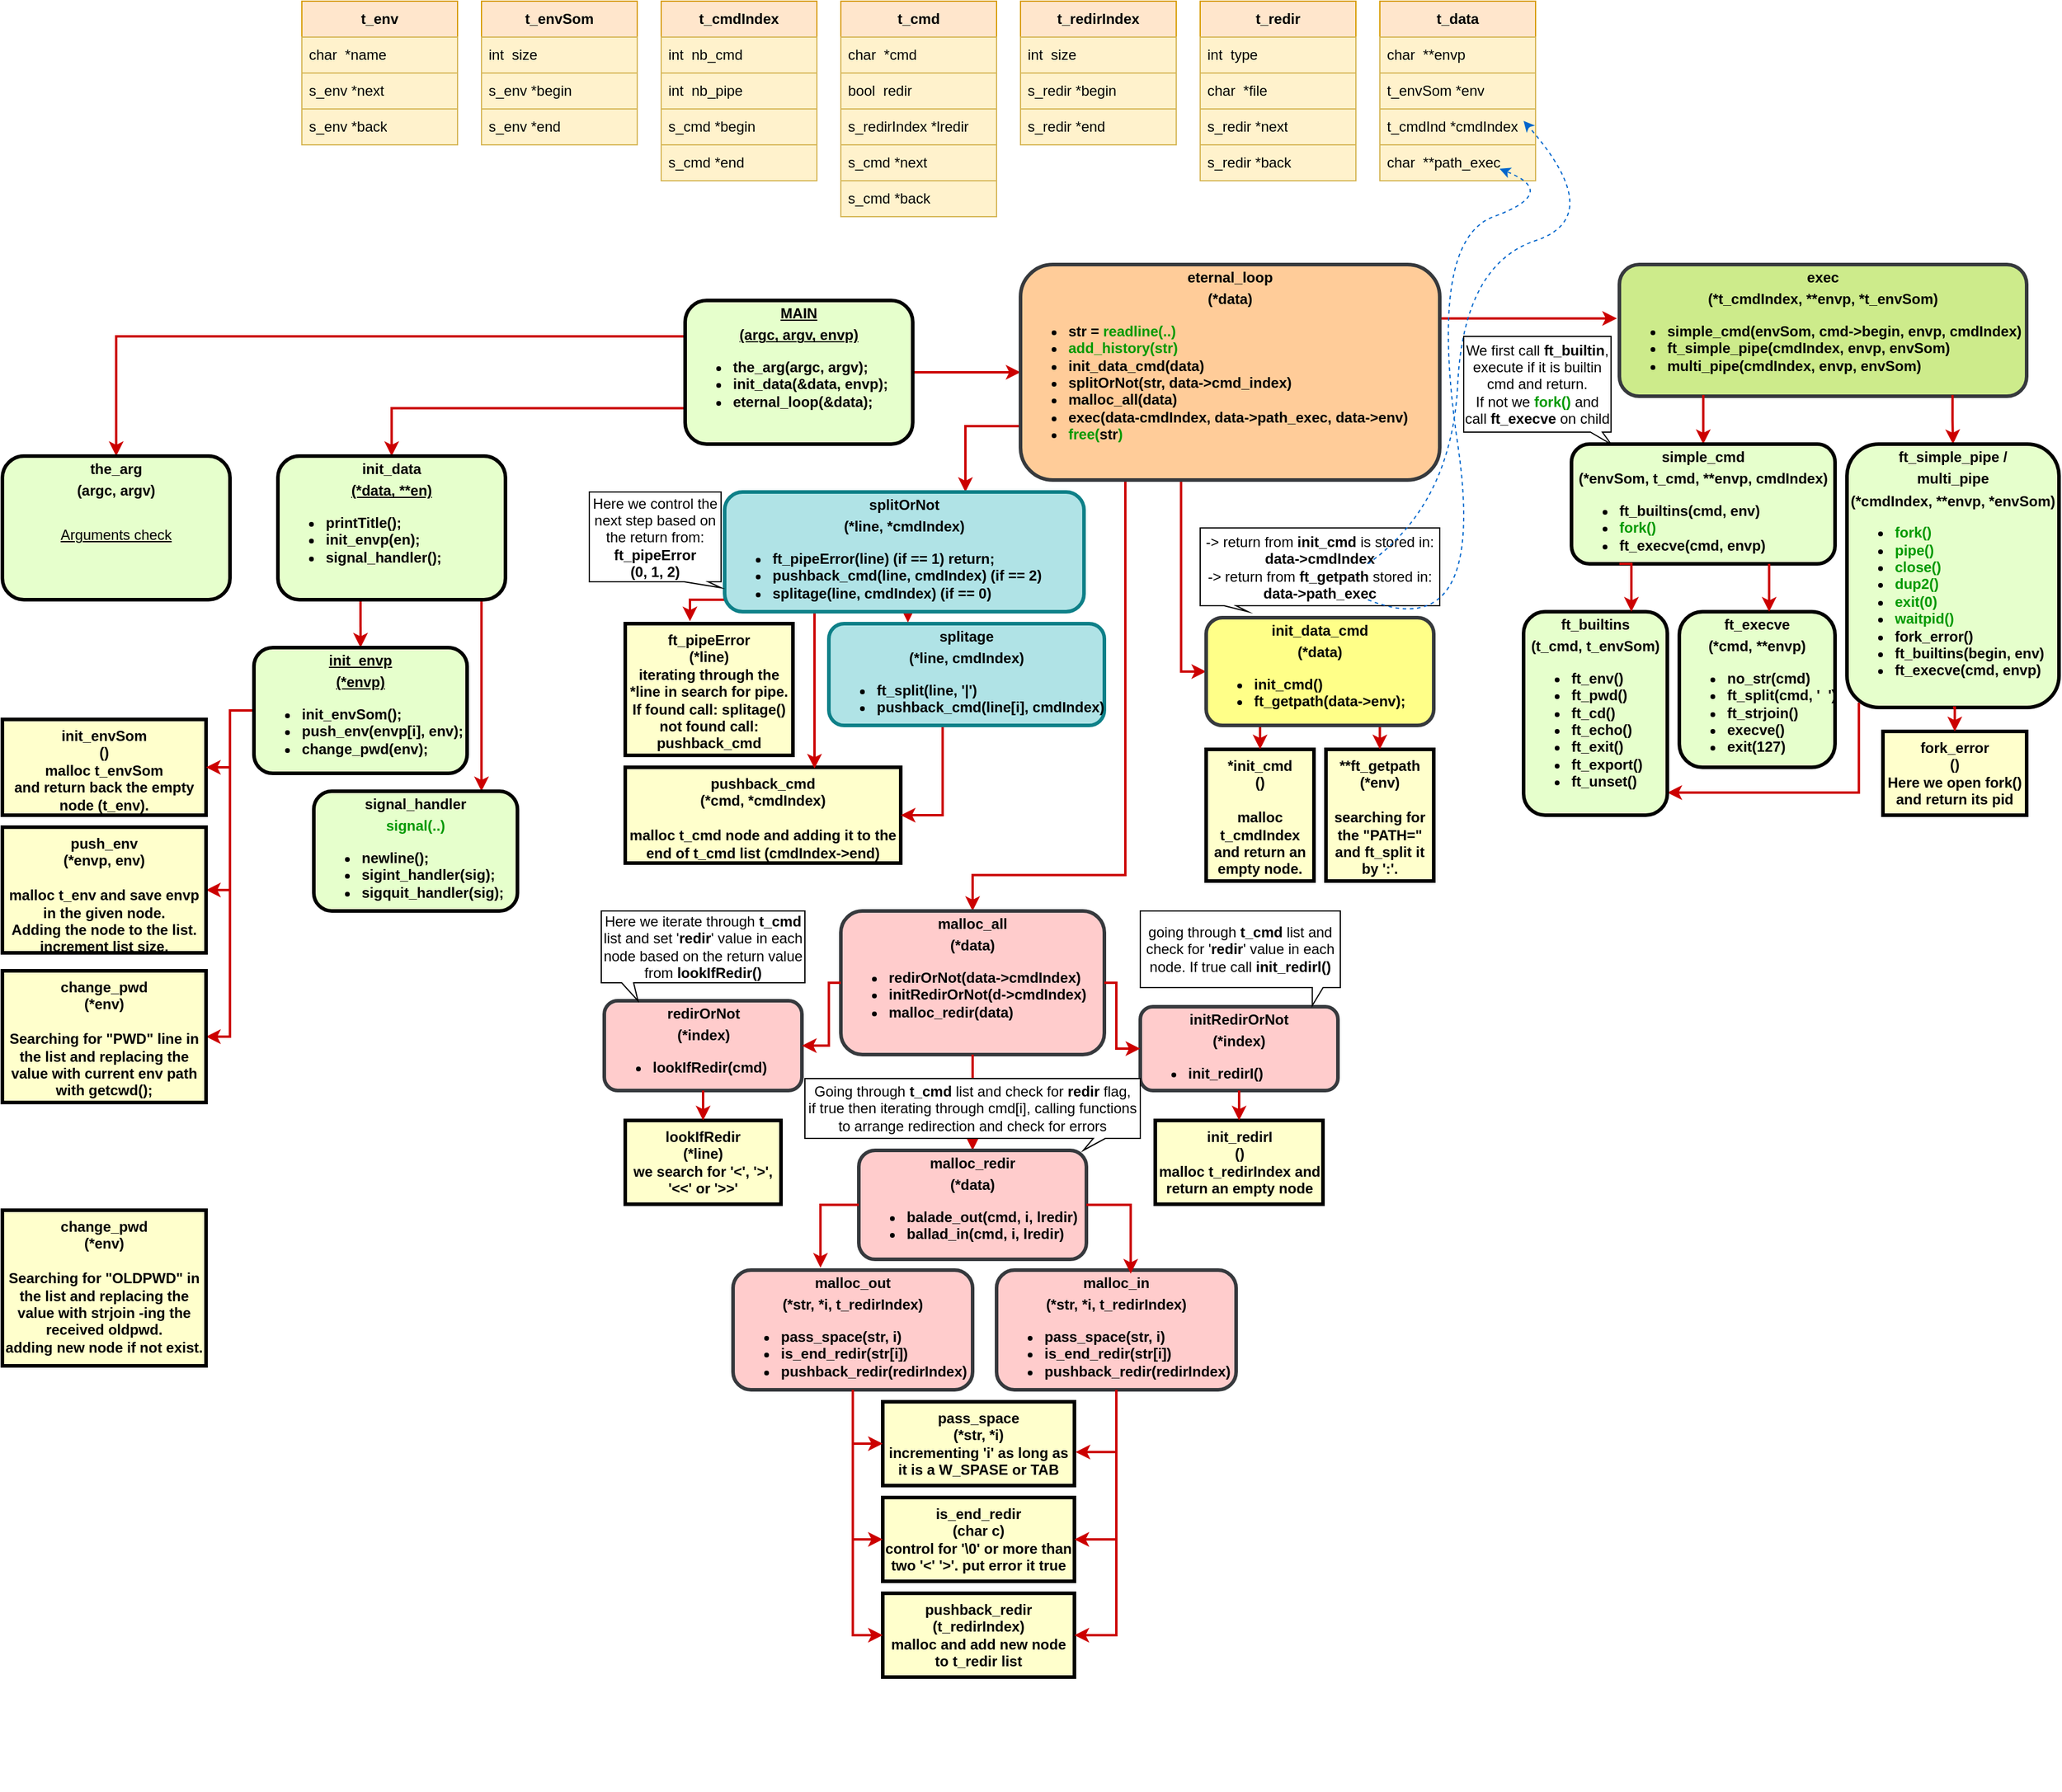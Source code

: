 <mxfile version="21.2.9" type="device">
  <diagram name="Page-1" id="c7558073-3199-34d8-9f00-42111426c3f3">
    <mxGraphModel dx="2491" dy="1636" grid="1" gridSize="10" guides="1" tooltips="1" connect="1" arrows="1" fold="1" page="1" pageScale="1" pageWidth="826" pageHeight="1169" background="none" math="0" shadow="0">
      <root>
        <mxCell id="0" />
        <mxCell id="1" parent="0" />
        <mxCell id="3kep1P1xeKZw5jxpyF7z-107" value="" style="edgeStyle=orthogonalEdgeStyle;rounded=0;orthogonalLoop=1;jettySize=auto;html=1;strokeWidth=2;strokeColor=#CC0000;" parent="1" source="2" target="3kep1P1xeKZw5jxpyF7z-106" edge="1">
          <mxGeometry relative="1" as="geometry" />
        </mxCell>
        <mxCell id="3kep1P1xeKZw5jxpyF7z-109" value="" style="edgeStyle=orthogonalEdgeStyle;rounded=0;orthogonalLoop=1;jettySize=auto;html=1;exitX=0;exitY=0.25;exitDx=0;exitDy=0;strokeColor=#CC0000;strokeWidth=2;" parent="1" source="2" target="3kep1P1xeKZw5jxpyF7z-108" edge="1">
          <mxGeometry relative="1" as="geometry" />
        </mxCell>
        <mxCell id="3kep1P1xeKZw5jxpyF7z-111" value="" style="edgeStyle=orthogonalEdgeStyle;rounded=0;orthogonalLoop=1;jettySize=auto;html=1;strokeColor=#CC0000;strokeWidth=2;entryX=0.5;entryY=0;entryDx=0;entryDy=0;exitX=0;exitY=0.75;exitDx=0;exitDy=0;" parent="1" source="2" target="3kep1P1xeKZw5jxpyF7z-110" edge="1">
          <mxGeometry relative="1" as="geometry">
            <Array as="points">
              <mxPoint x="-455" y="380" />
            </Array>
          </mxGeometry>
        </mxCell>
        <mxCell id="2" value="&lt;p style=&quot;margin: 0px; margin-top: 4px; text-align: center; text-decoration: underline;&quot;&gt;&lt;strong&gt;MAIN&lt;/strong&gt;&lt;/p&gt;&lt;p style=&quot;margin: 0px; margin-top: 4px; text-align: center; text-decoration: underline;&quot;&gt;&lt;strong&gt;(argc, argv, envp)&lt;br&gt;&lt;/strong&gt;&lt;/p&gt;&lt;div align=&quot;left&quot;&gt;&lt;ul&gt;&lt;li&gt;&lt;strong&gt;the_arg(argc, argv);&lt;/strong&gt;&lt;/li&gt;&lt;li&gt;&lt;strong&gt;init_data(&amp;amp;data, envp);&lt;/strong&gt;&lt;/li&gt;&lt;li&gt;&lt;strong&gt;eternal_loop(&amp;amp;data);&lt;/strong&gt;&lt;br&gt;&lt;/li&gt;&lt;/ul&gt;&lt;/div&gt;" style="verticalAlign=middle;align=center;overflow=fill;fontSize=12;fontFamily=Helvetica;html=1;rounded=1;fontStyle=1;strokeWidth=3;fillColor=#E6FFCC;" parent="1" vertex="1">
          <mxGeometry x="-210" y="290" width="190" height="120" as="geometry" />
        </mxCell>
        <mxCell id="3" value="init_envSom&#xa;()&#xa;malloc t_envSom &#xa;and return back the empty node (t_env)." style="align=center;verticalAlign=top;fontStyle=1;strokeWidth=3;fillColor=#FFFFCC;whiteSpace=wrap;" parent="1" vertex="1">
          <mxGeometry x="-780" y="640" width="170" height="80" as="geometry" />
        </mxCell>
        <mxCell id="sRo3fHuxY35VgkNJXCjk-50" style="edgeStyle=orthogonalEdgeStyle;rounded=0;orthogonalLoop=1;jettySize=auto;html=1;exitX=0;exitY=0.75;exitDx=0;exitDy=0;entryX=0.67;entryY=0;entryDx=0;entryDy=0;entryPerimeter=0;strokeWidth=2;strokeColor=#CC0000;" parent="1" source="3kep1P1xeKZw5jxpyF7z-106" target="w5gB6YBrFvxGbigNmxhe-155" edge="1">
          <mxGeometry relative="1" as="geometry">
            <Array as="points">
              <mxPoint x="24" y="395" />
            </Array>
          </mxGeometry>
        </mxCell>
        <mxCell id="sRo3fHuxY35VgkNJXCjk-52" style="edgeStyle=orthogonalEdgeStyle;rounded=0;orthogonalLoop=1;jettySize=auto;html=1;strokeWidth=2;strokeColor=#CC0000;exitX=0.25;exitY=1;exitDx=0;exitDy=0;" parent="1" source="3kep1P1xeKZw5jxpyF7z-106" target="w5gB6YBrFvxGbigNmxhe-144" edge="1">
          <mxGeometry relative="1" as="geometry">
            <mxPoint x="200" y="450" as="sourcePoint" />
            <Array as="points">
              <mxPoint x="158" y="770" />
              <mxPoint x="30" y="770" />
            </Array>
          </mxGeometry>
        </mxCell>
        <mxCell id="sRo3fHuxY35VgkNJXCjk-54" style="edgeStyle=orthogonalEdgeStyle;rounded=0;orthogonalLoop=1;jettySize=auto;html=1;exitX=1;exitY=0.25;exitDx=0;exitDy=0;entryX=-0.006;entryY=0.409;entryDx=0;entryDy=0;entryPerimeter=0;strokeWidth=2;strokeColor=#CC0000;" parent="1" source="3kep1P1xeKZw5jxpyF7z-106" target="tulZz2T8-PFBjVz8LQCf-19" edge="1">
          <mxGeometry relative="1" as="geometry" />
        </mxCell>
        <mxCell id="sRo3fHuxY35VgkNJXCjk-55" style="edgeStyle=orthogonalEdgeStyle;rounded=0;orthogonalLoop=1;jettySize=auto;html=1;exitX=0.383;exitY=1;exitDx=0;exitDy=0;strokeWidth=2;strokeColor=#CC0000;entryX=0;entryY=0.5;entryDx=0;entryDy=0;exitPerimeter=0;" parent="1" source="3kep1P1xeKZw5jxpyF7z-106" target="w5gB6YBrFvxGbigNmxhe-145" edge="1">
          <mxGeometry relative="1" as="geometry" />
        </mxCell>
        <mxCell id="3kep1P1xeKZw5jxpyF7z-106" value="&lt;p style=&quot;margin: 4px 0px 0px; text-align: center;&quot;&gt;&lt;strong&gt;eternal_loop&lt;/strong&gt;&lt;/p&gt;&lt;p style=&quot;margin: 4px 0px 0px; text-align: center;&quot;&gt;&lt;strong&gt;(*data)&lt;br&gt;&lt;/strong&gt;&lt;/p&gt;&lt;div align=&quot;left&quot;&gt;&lt;ul&gt;&lt;li&gt;&lt;strong&gt;str = &lt;font color=&quot;#009900&quot;&gt;readline(..)&lt;/font&gt;&lt;/strong&gt;&lt;/li&gt;&lt;li&gt;&lt;font color=&quot;#009900&quot;&gt;&lt;strong&gt;add_history(str)&lt;/strong&gt;&lt;/font&gt;&lt;/li&gt;&lt;li&gt;&lt;strong&gt;init_data_cmd(data)&lt;/strong&gt;&lt;/li&gt;&lt;li&gt;&lt;strong&gt;splitOrNot(str, data-&amp;gt;cmd_index)&lt;/strong&gt;&lt;/li&gt;&lt;li&gt;&lt;strong&gt;malloc_all(data)&lt;/strong&gt;&lt;/li&gt;&lt;li&gt;&lt;strong&gt;exec(data-cmdIndex, data-&amp;gt;path_exec, data-&amp;gt;env)&lt;/strong&gt;&lt;/li&gt;&lt;li&gt;&lt;font color=&quot;#009900&quot;&gt;&lt;strong&gt;free(&lt;font color=&quot;#000000&quot;&gt;str&lt;/font&gt;)&lt;/strong&gt;&lt;/font&gt;&lt;br&gt;&lt;/li&gt;&lt;/ul&gt;&lt;/div&gt;" style="verticalAlign=middle;align=center;overflow=fill;fontSize=12;fontFamily=Helvetica;html=1;rounded=1;fontStyle=1;strokeWidth=3;fillColor=#ffcc99;strokeColor=#36393d;" parent="1" vertex="1">
          <mxGeometry x="70" y="260" width="350" height="180" as="geometry" />
        </mxCell>
        <mxCell id="3kep1P1xeKZw5jxpyF7z-108" value="&lt;p style=&quot;margin: 4px 0px 0px; text-align: center;&quot;&gt;&lt;strong&gt;the_arg&lt;/strong&gt;&lt;/p&gt;&lt;p style=&quot;margin: 4px 0px 0px; text-align: center;&quot;&gt;&lt;strong&gt;(argc, argv)&lt;br&gt;&lt;/strong&gt;&lt;/p&gt;&lt;p style=&quot;margin: 4px 0px 0px; text-align: center;&quot;&gt;&lt;strong&gt;&lt;br&gt;&lt;/strong&gt;&lt;/p&gt;&lt;p style=&quot;margin: 0px; margin-top: 4px; text-align: center; text-decoration: underline;&quot;&gt;&lt;span style=&quot;font-weight: normal;&quot;&gt;Arguments check&lt;/span&gt;&lt;br&gt;&lt;strong&gt;&lt;/strong&gt;&lt;/p&gt;" style="verticalAlign=middle;align=center;overflow=fill;fontSize=12;fontFamily=Helvetica;html=1;rounded=1;fontStyle=1;strokeWidth=3;fillColor=#E6FFCC;" parent="1" vertex="1">
          <mxGeometry x="-780" y="420" width="190" height="120" as="geometry" />
        </mxCell>
        <mxCell id="w5gB6YBrFvxGbigNmxhe-103" style="edgeStyle=orthogonalEdgeStyle;rounded=0;orthogonalLoop=1;jettySize=auto;html=1;exitX=0.363;exitY=1.008;exitDx=0;exitDy=0;entryX=0.5;entryY=0;entryDx=0;entryDy=0;exitPerimeter=0;strokeWidth=2;strokeColor=#CC0000;" parent="1" source="3kep1P1xeKZw5jxpyF7z-110" target="w5gB6YBrFvxGbigNmxhe-88" edge="1">
          <mxGeometry relative="1" as="geometry">
            <Array as="points" />
          </mxGeometry>
        </mxCell>
        <mxCell id="w5gB6YBrFvxGbigNmxhe-107" value="" style="edgeStyle=orthogonalEdgeStyle;rounded=0;orthogonalLoop=1;jettySize=auto;html=1;strokeWidth=2;strokeColor=#CC0000;" parent="1" source="3kep1P1xeKZw5jxpyF7z-110" target="w5gB6YBrFvxGbigNmxhe-106" edge="1">
          <mxGeometry relative="1" as="geometry">
            <Array as="points">
              <mxPoint x="-380" y="620" />
              <mxPoint x="-380" y="620" />
            </Array>
          </mxGeometry>
        </mxCell>
        <mxCell id="3kep1P1xeKZw5jxpyF7z-110" value="&lt;p style=&quot;margin: 4px 0px 0px; text-align: center;&quot;&gt;&lt;strong&gt;init_data&lt;/strong&gt;&lt;/p&gt;&lt;p style=&quot;margin: 0px; margin-top: 4px; text-align: center; text-decoration: underline;&quot;&gt;&lt;strong&gt;(*data, **en)&lt;br&gt;&lt;/strong&gt;&lt;/p&gt;&lt;div align=&quot;left&quot;&gt;&lt;ul&gt;&lt;li&gt;&lt;strong&gt;printTitle();&lt;/strong&gt;&lt;/li&gt;&lt;li&gt;&lt;strong&gt;init_envp(en);&lt;/strong&gt;&lt;/li&gt;&lt;li&gt;&lt;strong&gt;signal_handler();&lt;/strong&gt;&lt;/li&gt;&lt;/ul&gt;&lt;/div&gt;" style="verticalAlign=middle;align=center;overflow=fill;fontSize=12;fontFamily=Helvetica;html=1;rounded=1;fontStyle=1;strokeWidth=3;fillColor=#E6FFCC;" parent="1" vertex="1">
          <mxGeometry x="-550" y="420" width="190" height="120" as="geometry" />
        </mxCell>
        <mxCell id="sRo3fHuxY35VgkNJXCjk-36" style="edgeStyle=orthogonalEdgeStyle;rounded=0;orthogonalLoop=1;jettySize=auto;html=1;exitX=0;exitY=0.5;exitDx=0;exitDy=0;entryX=1;entryY=0.5;entryDx=0;entryDy=0;strokeWidth=2;strokeColor=#CC0000;" parent="1" source="w5gB6YBrFvxGbigNmxhe-88" target="3" edge="1">
          <mxGeometry relative="1" as="geometry" />
        </mxCell>
        <mxCell id="sRo3fHuxY35VgkNJXCjk-37" style="edgeStyle=orthogonalEdgeStyle;rounded=0;orthogonalLoop=1;jettySize=auto;html=1;exitX=0;exitY=0.5;exitDx=0;exitDy=0;entryX=1;entryY=0.5;entryDx=0;entryDy=0;strokeWidth=2;strokeColor=#CC0000;" parent="1" source="w5gB6YBrFvxGbigNmxhe-88" target="w5gB6YBrFvxGbigNmxhe-93" edge="1">
          <mxGeometry relative="1" as="geometry" />
        </mxCell>
        <mxCell id="sRo3fHuxY35VgkNJXCjk-38" style="edgeStyle=orthogonalEdgeStyle;rounded=0;orthogonalLoop=1;jettySize=auto;html=1;exitX=0;exitY=0.5;exitDx=0;exitDy=0;entryX=1;entryY=0.5;entryDx=0;entryDy=0;strokeWidth=2;strokeColor=#CC0000;" parent="1" source="w5gB6YBrFvxGbigNmxhe-88" target="w5gB6YBrFvxGbigNmxhe-95" edge="1">
          <mxGeometry relative="1" as="geometry" />
        </mxCell>
        <mxCell id="w5gB6YBrFvxGbigNmxhe-88" value="&lt;p style=&quot;margin: 0px; margin-top: 4px; text-align: center; text-decoration: underline;&quot;&gt;&lt;strong&gt;init_envp&lt;/strong&gt;&lt;/p&gt;&lt;p style=&quot;margin: 0px; margin-top: 4px; text-align: center; text-decoration: underline;&quot;&gt;&lt;strong&gt;(*envp)&lt;/strong&gt;&lt;br&gt;&lt;/p&gt;&lt;div align=&quot;left&quot;&gt;&lt;ul&gt;&lt;li&gt;&lt;strong&gt;init_envSom();&lt;/strong&gt;&lt;/li&gt;&lt;li&gt;&lt;strong&gt;push_env(envp[i], env);&lt;/strong&gt;&lt;/li&gt;&lt;li&gt;change_pwd(env);&lt;br&gt;&lt;/li&gt;&lt;/ul&gt;&lt;/div&gt;" style="verticalAlign=middle;align=center;overflow=fill;fontSize=12;fontFamily=Helvetica;html=1;rounded=1;fontStyle=1;strokeWidth=3;fillColor=#E6FFCC;" parent="1" vertex="1">
          <mxGeometry x="-570" y="580" width="178" height="105" as="geometry" />
        </mxCell>
        <mxCell id="w5gB6YBrFvxGbigNmxhe-93" value="push_env&#xa;(*envp, env)&#xa;&#xa;malloc t_env and save envp in the given node. &#xa;Adding the node to the list.&#xa;increment list size.&#xa;" style="align=center;verticalAlign=top;fontStyle=1;strokeWidth=3;fillColor=#FFFFCC;whiteSpace=wrap;" parent="1" vertex="1">
          <mxGeometry x="-780" y="730" width="170" height="105" as="geometry" />
        </mxCell>
        <mxCell id="w5gB6YBrFvxGbigNmxhe-95" value="change_pwd&#xa;(*env)&#xa;&#xa;Searching for &quot;PWD&quot; line in the list and replacing the value with current env path with getcwd();&#xa;&#xa;" style="align=center;verticalAlign=top;fontStyle=1;strokeWidth=3;fillColor=#FFFFCC;whiteSpace=wrap;" parent="1" vertex="1">
          <mxGeometry x="-780" y="850" width="170" height="110" as="geometry" />
        </mxCell>
        <mxCell id="w5gB6YBrFvxGbigNmxhe-101" value="change_pwd&#xa;(*env)&#xa;&#xa;Searching for &quot;OLDPWD&quot; in the list and replacing the value with strjoin -ing the received oldpwd.&#xa;adding new node if not exist.&#xa;&#xa;&#xa;" style="align=center;verticalAlign=top;fontStyle=1;strokeWidth=3;fillColor=#FFFFCC;whiteSpace=wrap;" parent="1" vertex="1">
          <mxGeometry x="-780" y="1050" width="170" height="130" as="geometry" />
        </mxCell>
        <mxCell id="w5gB6YBrFvxGbigNmxhe-106" value="&lt;p style=&quot;margin: 4px 0px 0px; text-align: center;&quot;&gt;&lt;strong&gt;signal_handler&lt;/strong&gt;&lt;/p&gt;&lt;p style=&quot;margin: 4px 0px 0px; text-align: center;&quot;&gt;&lt;strong&gt;&lt;font color=&quot;#009900&quot;&gt;signal(..)&lt;/font&gt;&lt;br&gt;&lt;/strong&gt;&lt;/p&gt;&lt;div align=&quot;left&quot;&gt;&lt;ul&gt;&lt;li&gt;&lt;strong&gt;newline();&lt;/strong&gt;&lt;/li&gt;&lt;li&gt;&lt;strong&gt;sigint_handler(sig);&lt;/strong&gt;&lt;/li&gt;&lt;li&gt;&lt;strong&gt;sigquit_handler(sig);&lt;/strong&gt;&lt;/li&gt;&lt;/ul&gt;&lt;/div&gt;" style="verticalAlign=middle;align=center;overflow=fill;fontSize=12;fontFamily=Helvetica;html=1;rounded=1;fontStyle=1;strokeWidth=3;fillColor=#E6FFCC;" parent="1" vertex="1">
          <mxGeometry x="-520" y="700" width="170" height="100" as="geometry" />
        </mxCell>
        <mxCell id="w5gB6YBrFvxGbigNmxhe-109" value="&lt;b&gt;t_env&lt;/b&gt;" style="swimlane;fontStyle=0;childLayout=stackLayout;horizontal=1;startSize=30;horizontalStack=0;resizeParent=1;resizeParentMax=0;resizeLast=0;collapsible=1;marginBottom=0;whiteSpace=wrap;html=1;fillColor=#ffe6cc;strokeColor=#d79b00;" parent="1" vertex="1">
          <mxGeometry x="-530" y="40" width="130" height="120" as="geometry">
            <mxRectangle x="80" y="690" width="60" height="30" as="alternateBounds" />
          </mxGeometry>
        </mxCell>
        <mxCell id="w5gB6YBrFvxGbigNmxhe-110" value="char&lt;span style=&quot;white-space: pre;&quot;&gt; &lt;span style=&quot;white-space: pre;&quot;&gt; &lt;/span&gt;&lt;/span&gt;*name" style="text;strokeColor=#d6b656;fillColor=#fff2cc;align=left;verticalAlign=middle;spacingLeft=4;spacingRight=4;overflow=hidden;points=[[0,0.5],[1,0.5]];portConstraint=eastwest;rotatable=0;whiteSpace=wrap;html=1;" parent="w5gB6YBrFvxGbigNmxhe-109" vertex="1">
          <mxGeometry y="30" width="130" height="30" as="geometry" />
        </mxCell>
        <mxCell id="w5gB6YBrFvxGbigNmxhe-111" value="s_env&lt;span style=&quot;white-space: pre;&quot;&gt; &lt;/span&gt;*next" style="text;strokeColor=#d6b656;fillColor=#fff2cc;align=left;verticalAlign=middle;spacingLeft=4;spacingRight=4;overflow=hidden;points=[[0,0.5],[1,0.5]];portConstraint=eastwest;rotatable=0;whiteSpace=wrap;html=1;" parent="w5gB6YBrFvxGbigNmxhe-109" vertex="1">
          <mxGeometry y="60" width="130" height="30" as="geometry" />
        </mxCell>
        <mxCell id="w5gB6YBrFvxGbigNmxhe-112" value="s_env&lt;span style=&quot;white-space: pre;&quot;&gt; &lt;/span&gt;*back" style="text;strokeColor=#d6b656;fillColor=#fff2cc;align=left;verticalAlign=middle;spacingLeft=4;spacingRight=4;overflow=hidden;points=[[0,0.5],[1,0.5]];portConstraint=eastwest;rotatable=0;whiteSpace=wrap;html=1;" parent="w5gB6YBrFvxGbigNmxhe-109" vertex="1">
          <mxGeometry y="90" width="130" height="30" as="geometry" />
        </mxCell>
        <mxCell id="w5gB6YBrFvxGbigNmxhe-113" value="&lt;b&gt;t_envSom&lt;/b&gt;" style="swimlane;fontStyle=0;childLayout=stackLayout;horizontal=1;startSize=30;horizontalStack=0;resizeParent=1;resizeParentMax=0;resizeLast=0;collapsible=1;marginBottom=0;whiteSpace=wrap;html=1;fillColor=#ffe6cc;strokeColor=#d79b00;" parent="1" vertex="1">
          <mxGeometry x="-380" y="40" width="130" height="120" as="geometry">
            <mxRectangle x="80" y="690" width="60" height="30" as="alternateBounds" />
          </mxGeometry>
        </mxCell>
        <mxCell id="w5gB6YBrFvxGbigNmxhe-114" value="int&lt;span style=&quot;white-space: pre;&quot;&gt; &lt;span style=&quot;white-space: pre;&quot;&gt; &lt;/span&gt;&lt;/span&gt;size" style="text;strokeColor=#d6b656;fillColor=#fff2cc;align=left;verticalAlign=middle;spacingLeft=4;spacingRight=4;overflow=hidden;points=[[0,0.5],[1,0.5]];portConstraint=eastwest;rotatable=0;whiteSpace=wrap;html=1;" parent="w5gB6YBrFvxGbigNmxhe-113" vertex="1">
          <mxGeometry y="30" width="130" height="30" as="geometry" />
        </mxCell>
        <mxCell id="w5gB6YBrFvxGbigNmxhe-115" value="s_env&lt;span style=&quot;white-space: pre;&quot;&gt; &lt;/span&gt;*begin" style="text;strokeColor=#d6b656;fillColor=#fff2cc;align=left;verticalAlign=middle;spacingLeft=4;spacingRight=4;overflow=hidden;points=[[0,0.5],[1,0.5]];portConstraint=eastwest;rotatable=0;whiteSpace=wrap;html=1;" parent="w5gB6YBrFvxGbigNmxhe-113" vertex="1">
          <mxGeometry y="60" width="130" height="30" as="geometry" />
        </mxCell>
        <mxCell id="w5gB6YBrFvxGbigNmxhe-116" value="s_env&lt;span style=&quot;white-space: pre;&quot;&gt; &lt;/span&gt;*end" style="text;strokeColor=#d6b656;fillColor=#fff2cc;align=left;verticalAlign=middle;spacingLeft=4;spacingRight=4;overflow=hidden;points=[[0,0.5],[1,0.5]];portConstraint=eastwest;rotatable=0;whiteSpace=wrap;html=1;" parent="w5gB6YBrFvxGbigNmxhe-113" vertex="1">
          <mxGeometry y="90" width="130" height="30" as="geometry" />
        </mxCell>
        <mxCell id="w5gB6YBrFvxGbigNmxhe-117" value="&lt;b&gt;t_cmdIndex&lt;/b&gt;" style="swimlane;fontStyle=0;childLayout=stackLayout;horizontal=1;startSize=30;horizontalStack=0;resizeParent=1;resizeParentMax=0;resizeLast=0;collapsible=1;marginBottom=0;whiteSpace=wrap;html=1;fillColor=#ffe6cc;strokeColor=#d79b00;" parent="1" vertex="1">
          <mxGeometry x="-230" y="40" width="130" height="150" as="geometry">
            <mxRectangle x="80" y="690" width="60" height="30" as="alternateBounds" />
          </mxGeometry>
        </mxCell>
        <mxCell id="w5gB6YBrFvxGbigNmxhe-118" value="int&lt;span style=&quot;white-space: pre;&quot;&gt; &lt;span style=&quot;white-space: pre;&quot;&gt; &lt;/span&gt;&lt;/span&gt;nb_cmd" style="text;strokeColor=#d6b656;fillColor=#fff2cc;align=left;verticalAlign=middle;spacingLeft=4;spacingRight=4;overflow=hidden;points=[[0,0.5],[1,0.5]];portConstraint=eastwest;rotatable=0;whiteSpace=wrap;html=1;" parent="w5gB6YBrFvxGbigNmxhe-117" vertex="1">
          <mxGeometry y="30" width="130" height="30" as="geometry" />
        </mxCell>
        <mxCell id="w5gB6YBrFvxGbigNmxhe-119" value="int&lt;span style=&quot;white-space: pre;&quot;&gt; &lt;/span&gt;&lt;span style=&quot;white-space: pre;&quot;&gt; &lt;/span&gt;nb_pipe" style="text;strokeColor=#d6b656;fillColor=#fff2cc;align=left;verticalAlign=middle;spacingLeft=4;spacingRight=4;overflow=hidden;points=[[0,0.5],[1,0.5]];portConstraint=eastwest;rotatable=0;whiteSpace=wrap;html=1;" parent="w5gB6YBrFvxGbigNmxhe-117" vertex="1">
          <mxGeometry y="60" width="130" height="30" as="geometry" />
        </mxCell>
        <mxCell id="w5gB6YBrFvxGbigNmxhe-120" value="s_cmd&lt;span style=&quot;white-space: pre;&quot;&gt; &lt;/span&gt;*begin" style="text;strokeColor=#d6b656;fillColor=#fff2cc;align=left;verticalAlign=middle;spacingLeft=4;spacingRight=4;overflow=hidden;points=[[0,0.5],[1,0.5]];portConstraint=eastwest;rotatable=0;whiteSpace=wrap;html=1;" parent="w5gB6YBrFvxGbigNmxhe-117" vertex="1">
          <mxGeometry y="90" width="130" height="30" as="geometry" />
        </mxCell>
        <mxCell id="w5gB6YBrFvxGbigNmxhe-121" value="s_cmd&lt;span style=&quot;white-space: pre;&quot;&gt; &lt;/span&gt;*end" style="text;strokeColor=#d6b656;fillColor=#fff2cc;align=left;verticalAlign=middle;spacingLeft=4;spacingRight=4;overflow=hidden;points=[[0,0.5],[1,0.5]];portConstraint=eastwest;rotatable=0;whiteSpace=wrap;html=1;" parent="w5gB6YBrFvxGbigNmxhe-117" vertex="1">
          <mxGeometry y="120" width="130" height="30" as="geometry" />
        </mxCell>
        <mxCell id="w5gB6YBrFvxGbigNmxhe-122" value="&lt;b&gt;t_cmd&lt;/b&gt;" style="swimlane;fontStyle=0;childLayout=stackLayout;horizontal=1;startSize=30;horizontalStack=0;resizeParent=1;resizeParentMax=0;resizeLast=0;collapsible=1;marginBottom=0;whiteSpace=wrap;html=1;fillColor=#ffe6cc;strokeColor=#d79b00;" parent="1" vertex="1">
          <mxGeometry x="-80" y="40" width="130" height="180" as="geometry">
            <mxRectangle x="80" y="690" width="60" height="30" as="alternateBounds" />
          </mxGeometry>
        </mxCell>
        <mxCell id="w5gB6YBrFvxGbigNmxhe-127" value="char&lt;span style=&quot;white-space: pre;&quot;&gt; &lt;/span&gt;&lt;span style=&quot;white-space: pre;&quot;&gt; &lt;/span&gt;*cmd" style="text;strokeColor=#d6b656;fillColor=#fff2cc;align=left;verticalAlign=middle;spacingLeft=4;spacingRight=4;overflow=hidden;points=[[0,0.5],[1,0.5]];portConstraint=eastwest;rotatable=0;whiteSpace=wrap;html=1;" parent="w5gB6YBrFvxGbigNmxhe-122" vertex="1">
          <mxGeometry y="30" width="130" height="30" as="geometry" />
        </mxCell>
        <mxCell id="w5gB6YBrFvxGbigNmxhe-123" value="bool&lt;span style=&quot;white-space: pre;&quot;&gt; &lt;/span&gt;&lt;span style=&quot;white-space: pre;&quot;&gt; &lt;/span&gt;redir&lt;span style=&quot;white-space: pre;&quot;&gt; &lt;/span&gt;" style="text;strokeColor=#d6b656;fillColor=#fff2cc;align=left;verticalAlign=middle;spacingLeft=4;spacingRight=4;overflow=hidden;points=[[0,0.5],[1,0.5]];portConstraint=eastwest;rotatable=0;whiteSpace=wrap;html=1;" parent="w5gB6YBrFvxGbigNmxhe-122" vertex="1">
          <mxGeometry y="60" width="130" height="30" as="geometry" />
        </mxCell>
        <mxCell id="w5gB6YBrFvxGbigNmxhe-124" value="s_redirIndex&lt;span style=&quot;white-space: pre;&quot;&gt; &lt;/span&gt;*lredir&lt;span style=&quot;white-space: pre;&quot;&gt; &lt;/span&gt;" style="text;strokeColor=#d6b656;fillColor=#fff2cc;align=left;verticalAlign=middle;spacingLeft=4;spacingRight=4;overflow=hidden;points=[[0,0.5],[1,0.5]];portConstraint=eastwest;rotatable=0;whiteSpace=wrap;html=1;" parent="w5gB6YBrFvxGbigNmxhe-122" vertex="1">
          <mxGeometry y="90" width="130" height="30" as="geometry" />
        </mxCell>
        <mxCell id="w5gB6YBrFvxGbigNmxhe-125" value="s_cmd&lt;span style=&quot;white-space: pre;&quot;&gt; &lt;/span&gt;*next" style="text;strokeColor=#d6b656;fillColor=#fff2cc;align=left;verticalAlign=middle;spacingLeft=4;spacingRight=4;overflow=hidden;points=[[0,0.5],[1,0.5]];portConstraint=eastwest;rotatable=0;whiteSpace=wrap;html=1;" parent="w5gB6YBrFvxGbigNmxhe-122" vertex="1">
          <mxGeometry y="120" width="130" height="30" as="geometry" />
        </mxCell>
        <mxCell id="w5gB6YBrFvxGbigNmxhe-126" value="s_cmd&lt;span style=&quot;white-space: pre;&quot;&gt; &lt;/span&gt;*back" style="text;strokeColor=#d6b656;fillColor=#fff2cc;align=left;verticalAlign=middle;spacingLeft=4;spacingRight=4;overflow=hidden;points=[[0,0.5],[1,0.5]];portConstraint=eastwest;rotatable=0;whiteSpace=wrap;html=1;" parent="w5gB6YBrFvxGbigNmxhe-122" vertex="1">
          <mxGeometry y="150" width="130" height="30" as="geometry" />
        </mxCell>
        <mxCell id="w5gB6YBrFvxGbigNmxhe-128" value="&lt;b&gt;t_redirIndex&lt;/b&gt;" style="swimlane;fontStyle=0;childLayout=stackLayout;horizontal=1;startSize=30;horizontalStack=0;resizeParent=1;resizeParentMax=0;resizeLast=0;collapsible=1;marginBottom=0;whiteSpace=wrap;html=1;fillColor=#ffe6cc;strokeColor=#d79b00;" parent="1" vertex="1">
          <mxGeometry x="70" y="40" width="130" height="120" as="geometry">
            <mxRectangle x="80" y="690" width="60" height="30" as="alternateBounds" />
          </mxGeometry>
        </mxCell>
        <mxCell id="w5gB6YBrFvxGbigNmxhe-129" value="int&lt;span style=&quot;white-space: pre;&quot;&gt; &lt;span style=&quot;white-space: pre;&quot;&gt; &lt;/span&gt;&lt;/span&gt;size" style="text;strokeColor=#d6b656;fillColor=#fff2cc;align=left;verticalAlign=middle;spacingLeft=4;spacingRight=4;overflow=hidden;points=[[0,0.5],[1,0.5]];portConstraint=eastwest;rotatable=0;whiteSpace=wrap;html=1;" parent="w5gB6YBrFvxGbigNmxhe-128" vertex="1">
          <mxGeometry y="30" width="130" height="30" as="geometry" />
        </mxCell>
        <mxCell id="w5gB6YBrFvxGbigNmxhe-130" value="s_redir&lt;span style=&quot;white-space: pre;&quot;&gt; &lt;/span&gt;*begin" style="text;strokeColor=#d6b656;fillColor=#fff2cc;align=left;verticalAlign=middle;spacingLeft=4;spacingRight=4;overflow=hidden;points=[[0,0.5],[1,0.5]];portConstraint=eastwest;rotatable=0;whiteSpace=wrap;html=1;" parent="w5gB6YBrFvxGbigNmxhe-128" vertex="1">
          <mxGeometry y="60" width="130" height="30" as="geometry" />
        </mxCell>
        <mxCell id="w5gB6YBrFvxGbigNmxhe-131" value="s_redir&lt;span style=&quot;white-space: pre;&quot;&gt; &lt;/span&gt;*end" style="text;strokeColor=#d6b656;fillColor=#fff2cc;align=left;verticalAlign=middle;spacingLeft=4;spacingRight=4;overflow=hidden;points=[[0,0.5],[1,0.5]];portConstraint=eastwest;rotatable=0;whiteSpace=wrap;html=1;" parent="w5gB6YBrFvxGbigNmxhe-128" vertex="1">
          <mxGeometry y="90" width="130" height="30" as="geometry" />
        </mxCell>
        <mxCell id="w5gB6YBrFvxGbigNmxhe-132" value="&lt;b&gt;t_redir&lt;/b&gt;" style="swimlane;fontStyle=0;childLayout=stackLayout;horizontal=1;startSize=30;horizontalStack=0;resizeParent=1;resizeParentMax=0;resizeLast=0;collapsible=1;marginBottom=0;whiteSpace=wrap;html=1;fillColor=#ffe6cc;strokeColor=#d79b00;" parent="1" vertex="1">
          <mxGeometry x="220" y="40" width="130" height="150" as="geometry">
            <mxRectangle x="80" y="690" width="60" height="30" as="alternateBounds" />
          </mxGeometry>
        </mxCell>
        <mxCell id="w5gB6YBrFvxGbigNmxhe-133" value="int&lt;span style=&quot;white-space: pre;&quot;&gt; &lt;span style=&quot;white-space: pre;&quot;&gt; &lt;/span&gt;&lt;/span&gt;type" style="text;strokeColor=#d6b656;fillColor=#fff2cc;align=left;verticalAlign=middle;spacingLeft=4;spacingRight=4;overflow=hidden;points=[[0,0.5],[1,0.5]];portConstraint=eastwest;rotatable=0;whiteSpace=wrap;html=1;" parent="w5gB6YBrFvxGbigNmxhe-132" vertex="1">
          <mxGeometry y="30" width="130" height="30" as="geometry" />
        </mxCell>
        <mxCell id="w5gB6YBrFvxGbigNmxhe-136" value="char&lt;span style=&quot;white-space: pre;&quot;&gt; &lt;/span&gt;&lt;span style=&quot;white-space: pre;&quot;&gt; &lt;/span&gt;*file" style="text;strokeColor=#d6b656;fillColor=#fff2cc;align=left;verticalAlign=middle;spacingLeft=4;spacingRight=4;overflow=hidden;points=[[0,0.5],[1,0.5]];portConstraint=eastwest;rotatable=0;whiteSpace=wrap;html=1;" parent="w5gB6YBrFvxGbigNmxhe-132" vertex="1">
          <mxGeometry y="60" width="130" height="30" as="geometry" />
        </mxCell>
        <mxCell id="w5gB6YBrFvxGbigNmxhe-134" value="s_redir&lt;span style=&quot;white-space: pre;&quot;&gt; &lt;/span&gt;*next" style="text;strokeColor=#d6b656;fillColor=#fff2cc;align=left;verticalAlign=middle;spacingLeft=4;spacingRight=4;overflow=hidden;points=[[0,0.5],[1,0.5]];portConstraint=eastwest;rotatable=0;whiteSpace=wrap;html=1;" parent="w5gB6YBrFvxGbigNmxhe-132" vertex="1">
          <mxGeometry y="90" width="130" height="30" as="geometry" />
        </mxCell>
        <mxCell id="w5gB6YBrFvxGbigNmxhe-135" value="s_redir&lt;span style=&quot;white-space: pre;&quot;&gt; &lt;/span&gt;*back" style="text;strokeColor=#d6b656;fillColor=#fff2cc;align=left;verticalAlign=middle;spacingLeft=4;spacingRight=4;overflow=hidden;points=[[0,0.5],[1,0.5]];portConstraint=eastwest;rotatable=0;whiteSpace=wrap;html=1;" parent="w5gB6YBrFvxGbigNmxhe-132" vertex="1">
          <mxGeometry y="120" width="130" height="30" as="geometry" />
        </mxCell>
        <mxCell id="w5gB6YBrFvxGbigNmxhe-137" value="&lt;b&gt;t_data&lt;/b&gt;" style="swimlane;fontStyle=0;childLayout=stackLayout;horizontal=1;startSize=30;horizontalStack=0;resizeParent=1;resizeParentMax=0;resizeLast=0;collapsible=1;marginBottom=0;whiteSpace=wrap;html=1;fillColor=#ffe6cc;strokeColor=#d79b00;" parent="1" vertex="1">
          <mxGeometry x="370" y="40" width="130" height="150" as="geometry">
            <mxRectangle x="80" y="690" width="60" height="30" as="alternateBounds" />
          </mxGeometry>
        </mxCell>
        <mxCell id="w5gB6YBrFvxGbigNmxhe-138" value="char&lt;span style=&quot;white-space: pre;&quot;&gt; &lt;span style=&quot;white-space: pre;&quot;&gt; &lt;/span&gt;&lt;/span&gt;**envp" style="text;strokeColor=#d6b656;fillColor=#fff2cc;align=left;verticalAlign=middle;spacingLeft=4;spacingRight=4;overflow=hidden;points=[[0,0.5],[1,0.5]];portConstraint=eastwest;rotatable=0;whiteSpace=wrap;html=1;" parent="w5gB6YBrFvxGbigNmxhe-137" vertex="1">
          <mxGeometry y="30" width="130" height="30" as="geometry" />
        </mxCell>
        <mxCell id="w5gB6YBrFvxGbigNmxhe-139" value="t_envSom *env" style="text;strokeColor=#d6b656;fillColor=#fff2cc;align=left;verticalAlign=middle;spacingLeft=4;spacingRight=4;overflow=hidden;points=[[0,0.5],[1,0.5]];portConstraint=eastwest;rotatable=0;whiteSpace=wrap;html=1;" parent="w5gB6YBrFvxGbigNmxhe-137" vertex="1">
          <mxGeometry y="60" width="130" height="30" as="geometry" />
        </mxCell>
        <mxCell id="w5gB6YBrFvxGbigNmxhe-140" value="t_cmdInd *cmdIndex" style="text;strokeColor=#d6b656;fillColor=#fff2cc;align=left;verticalAlign=middle;spacingLeft=4;spacingRight=4;overflow=hidden;points=[[0,0.5],[1,0.5]];portConstraint=eastwest;rotatable=0;whiteSpace=wrap;html=1;" parent="w5gB6YBrFvxGbigNmxhe-137" vertex="1">
          <mxGeometry y="90" width="130" height="30" as="geometry" />
        </mxCell>
        <mxCell id="w5gB6YBrFvxGbigNmxhe-141" value="char&lt;span style=&quot;white-space: pre;&quot;&gt; &lt;/span&gt;&lt;span style=&quot;white-space: pre;&quot;&gt; &lt;/span&gt;**path_exec" style="text;strokeColor=#d6b656;fillColor=#fff2cc;align=left;verticalAlign=middle;spacingLeft=4;spacingRight=4;overflow=hidden;points=[[0,0.5],[1,0.5]];portConstraint=eastwest;rotatable=0;whiteSpace=wrap;html=1;" parent="w5gB6YBrFvxGbigNmxhe-137" vertex="1">
          <mxGeometry y="120" width="130" height="30" as="geometry" />
        </mxCell>
        <mxCell id="sRo3fHuxY35VgkNJXCjk-35" value="" style="group" parent="1" vertex="1" connectable="0">
          <mxGeometry x="-280" y="800" width="617" height="640" as="geometry" />
        </mxCell>
        <mxCell id="w5gB6YBrFvxGbigNmxhe-144" value="&lt;p style=&quot;margin: 4px 0px 0px; text-align: center;&quot;&gt;&lt;strong&gt;malloc_all&lt;/strong&gt;&lt;/p&gt;&lt;p style=&quot;margin: 4px 0px 0px; text-align: center;&quot;&gt;&lt;strong&gt;(*data)&lt;br&gt;&lt;/strong&gt;&lt;/p&gt;&lt;div align=&quot;left&quot;&gt;&lt;ul&gt;&lt;li&gt;&lt;strong&gt;redirOrNot(data-&amp;gt;cmdIndex)&lt;/strong&gt;&lt;/li&gt;&lt;li&gt;&lt;strong&gt;initRedirOrNot(d-&amp;gt;cmdIndex)&lt;/strong&gt;&lt;/li&gt;&lt;li&gt;&lt;strong&gt;malloc_redir(data)&lt;/strong&gt;&lt;/li&gt;&lt;/ul&gt;&lt;/div&gt;" style="verticalAlign=middle;align=center;overflow=fill;fontSize=12;fontFamily=Helvetica;html=1;rounded=1;fontStyle=1;strokeWidth=3;fillColor=#ffcccc;strokeColor=#36393d;" parent="sRo3fHuxY35VgkNJXCjk-35" vertex="1">
          <mxGeometry x="200" width="220" height="120" as="geometry" />
        </mxCell>
        <mxCell id="sRo3fHuxY35VgkNJXCjk-25" value="" style="group" parent="sRo3fHuxY35VgkNJXCjk-35" vertex="1" connectable="0">
          <mxGeometry width="170" height="245" as="geometry" />
        </mxCell>
        <mxCell id="5Ly4zNOEhAWGRDg__PcL-31" value="&lt;p style=&quot;margin: 4px 0px 0px; text-align: center;&quot;&gt;&lt;strong&gt;redirOrNot&lt;/strong&gt;&lt;/p&gt;&lt;p style=&quot;margin: 4px 0px 0px; text-align: center;&quot;&gt;&lt;strong&gt;(*index)&lt;/strong&gt;&lt;/p&gt;&lt;div align=&quot;left&quot;&gt;&lt;ul&gt;&lt;li&gt;&lt;strong&gt;lookIfRedir(cmd)&lt;/strong&gt;&lt;/li&gt;&lt;/ul&gt;&lt;/div&gt;" style="verticalAlign=middle;align=center;overflow=fill;fontSize=12;fontFamily=Helvetica;html=1;rounded=1;fontStyle=1;strokeWidth=3;fillColor=#ffcccc;strokeColor=#36393d;" parent="sRo3fHuxY35VgkNJXCjk-25" vertex="1">
          <mxGeometry x="2.5" y="75" width="165" height="75" as="geometry" />
        </mxCell>
        <mxCell id="5Ly4zNOEhAWGRDg__PcL-32" value="Here we iterate through &lt;b&gt;t_cmd&lt;/b&gt; list and set &#39;&lt;b&gt;redir&lt;/b&gt;&#39; value in each node based on the return value from &lt;b&gt;lookIfRedir()&lt;/b&gt;" style="shape=callout;whiteSpace=wrap;html=1;perimeter=calloutPerimeter;position2=0.18;base=10;size=15;position=0.1;" parent="sRo3fHuxY35VgkNJXCjk-25" vertex="1">
          <mxGeometry width="170" height="75" as="geometry" />
        </mxCell>
        <mxCell id="5Ly4zNOEhAWGRDg__PcL-30" value="lookIfRedir&#xa;(*line)&#xa;we search for &#39;&lt;&#39;, &#39;&gt;&#39;, &#39;&lt;&lt;&#39; or &#39;&gt;&gt;&#39;&#xa;&#xa;&#xa;&#xa;&#xa;" style="align=center;verticalAlign=top;fontStyle=1;strokeWidth=3;fillColor=#FFFFCC;whiteSpace=wrap;" parent="sRo3fHuxY35VgkNJXCjk-25" vertex="1">
          <mxGeometry x="20" y="175" width="130" height="70" as="geometry" />
        </mxCell>
        <mxCell id="5Ly4zNOEhAWGRDg__PcL-34" style="edgeStyle=orthogonalEdgeStyle;rounded=0;orthogonalLoop=1;jettySize=auto;html=1;exitX=0.5;exitY=1;exitDx=0;exitDy=0;entryX=0.5;entryY=0;entryDx=0;entryDy=0;strokeWidth=2;strokeColor=#CC0000;" parent="sRo3fHuxY35VgkNJXCjk-25" source="5Ly4zNOEhAWGRDg__PcL-31" target="5Ly4zNOEhAWGRDg__PcL-30" edge="1">
          <mxGeometry relative="1" as="geometry" />
        </mxCell>
        <mxCell id="sRo3fHuxY35VgkNJXCjk-33" style="edgeStyle=orthogonalEdgeStyle;rounded=0;orthogonalLoop=1;jettySize=auto;html=1;exitX=0;exitY=0.5;exitDx=0;exitDy=0;entryX=1;entryY=0.5;entryDx=0;entryDy=0;strokeWidth=2;strokeColor=#CC0000;" parent="sRo3fHuxY35VgkNJXCjk-35" source="w5gB6YBrFvxGbigNmxhe-144" target="5Ly4zNOEhAWGRDg__PcL-31" edge="1">
          <mxGeometry relative="1" as="geometry">
            <Array as="points">
              <mxPoint x="190" y="60" />
              <mxPoint x="190" y="113" />
            </Array>
          </mxGeometry>
        </mxCell>
        <mxCell id="sRo3fHuxY35VgkNJXCjk-30" value="" style="group" parent="sRo3fHuxY35VgkNJXCjk-35" vertex="1" connectable="0">
          <mxGeometry x="450" width="167" height="245" as="geometry" />
        </mxCell>
        <mxCell id="5Ly4zNOEhAWGRDg__PcL-36" value="&lt;p style=&quot;margin: 4px 0px 0px; text-align: center;&quot;&gt;&lt;strong&gt;initRedirOrNot&lt;/strong&gt;&lt;/p&gt;&lt;p style=&quot;margin: 4px 0px 0px; text-align: center;&quot;&gt;&lt;strong&gt;(*index)&lt;/strong&gt;&lt;/p&gt;&lt;div align=&quot;left&quot;&gt;&lt;ul&gt;&lt;li&gt;&lt;strong&gt;init_redirI()&lt;/strong&gt;&lt;/li&gt;&lt;/ul&gt;&lt;/div&gt;" style="verticalAlign=middle;align=center;overflow=fill;fontSize=12;fontFamily=Helvetica;html=1;rounded=1;fontStyle=1;strokeWidth=3;fillColor=#ffcccc;strokeColor=#36393d;" parent="sRo3fHuxY35VgkNJXCjk-30" vertex="1">
          <mxGeometry y="80" width="165" height="70" as="geometry" />
        </mxCell>
        <mxCell id="5Ly4zNOEhAWGRDg__PcL-37" value="init_redirI&#xa;()&#xa;malloc t_redirIndex and return an empty node&#xa;&#xa;&#xa;&#xa;&#xa;&#xa;" style="align=center;verticalAlign=top;fontStyle=1;strokeWidth=3;fillColor=#FFFFCC;whiteSpace=wrap;" parent="sRo3fHuxY35VgkNJXCjk-30" vertex="1">
          <mxGeometry x="12.5" y="175" width="140" height="70" as="geometry" />
        </mxCell>
        <mxCell id="sRo3fHuxY35VgkNJXCjk-29" style="edgeStyle=orthogonalEdgeStyle;rounded=0;orthogonalLoop=1;jettySize=auto;html=1;exitX=0.5;exitY=1;exitDx=0;exitDy=0;entryX=0.5;entryY=0;entryDx=0;entryDy=0;strokeWidth=2;strokeColor=#CC0000;" parent="sRo3fHuxY35VgkNJXCjk-30" source="5Ly4zNOEhAWGRDg__PcL-36" target="5Ly4zNOEhAWGRDg__PcL-37" edge="1">
          <mxGeometry relative="1" as="geometry" />
        </mxCell>
        <mxCell id="sRo3fHuxY35VgkNJXCjk-3" value="&lt;div&gt;going through &lt;b&gt;t_cmd&lt;/b&gt; list and check for &#39;&lt;b&gt;redir&lt;/b&gt;&#39; value in each node. If true call &lt;b&gt;init_redirl()&lt;/b&gt;&lt;br&gt;&lt;/div&gt;" style="shape=callout;whiteSpace=wrap;html=1;perimeter=calloutPerimeter;position2=0.86;base=9;size=15;position=0.86;" parent="sRo3fHuxY35VgkNJXCjk-30" vertex="1">
          <mxGeometry width="167" height="79" as="geometry" />
        </mxCell>
        <mxCell id="sRo3fHuxY35VgkNJXCjk-32" style="edgeStyle=orthogonalEdgeStyle;rounded=0;orthogonalLoop=1;jettySize=auto;html=1;exitX=1;exitY=0.5;exitDx=0;exitDy=0;entryX=0;entryY=0.5;entryDx=0;entryDy=0;strokeWidth=2;strokeColor=#CC0000;" parent="sRo3fHuxY35VgkNJXCjk-35" source="w5gB6YBrFvxGbigNmxhe-144" target="5Ly4zNOEhAWGRDg__PcL-36" edge="1">
          <mxGeometry relative="1" as="geometry">
            <Array as="points">
              <mxPoint x="430" y="60" />
              <mxPoint x="430" y="115" />
            </Array>
          </mxGeometry>
        </mxCell>
        <mxCell id="sRo3fHuxY35VgkNJXCjk-34" style="edgeStyle=orthogonalEdgeStyle;rounded=0;orthogonalLoop=1;jettySize=auto;html=1;exitX=0.5;exitY=1;exitDx=0;exitDy=0;entryX=0.5;entryY=0;entryDx=0;entryDy=0;strokeWidth=2;strokeColor=#CC0000;" parent="sRo3fHuxY35VgkNJXCjk-35" source="w5gB6YBrFvxGbigNmxhe-144" target="sRo3fHuxY35VgkNJXCjk-7" edge="1">
          <mxGeometry relative="1" as="geometry" />
        </mxCell>
        <mxCell id="sRo3fHuxY35VgkNJXCjk-31" value="" style="group" parent="sRo3fHuxY35VgkNJXCjk-35" vertex="1" connectable="0">
          <mxGeometry x="110" y="140" width="420" height="500" as="geometry" />
        </mxCell>
        <mxCell id="sRo3fHuxY35VgkNJXCjk-7" value="&lt;p style=&quot;margin: 4px 0px 0px; text-align: center;&quot;&gt;&lt;strong&gt;malloc_redir&lt;/strong&gt;&lt;/p&gt;&lt;p style=&quot;margin: 4px 0px 0px; text-align: center;&quot;&gt;&lt;strong&gt;(*data)&lt;br&gt;&lt;/strong&gt;&lt;/p&gt;&lt;div align=&quot;left&quot;&gt;&lt;ul&gt;&lt;li&gt;&lt;strong&gt;balade_out(cmd, i, lredir)&lt;/strong&gt;&lt;/li&gt;&lt;li&gt;&lt;strong&gt;ballad_in(cmd, i, lredir)&lt;/strong&gt;&lt;/li&gt;&lt;/ul&gt;&lt;/div&gt;" style="verticalAlign=middle;align=center;overflow=fill;fontSize=12;fontFamily=Helvetica;html=1;rounded=1;fontStyle=1;strokeWidth=3;fillColor=#ffcccc;strokeColor=#36393d;" parent="sRo3fHuxY35VgkNJXCjk-31" vertex="1">
          <mxGeometry x="105" y="60" width="190" height="91" as="geometry" />
        </mxCell>
        <mxCell id="sRo3fHuxY35VgkNJXCjk-10" value="&lt;p style=&quot;margin: 4px 0px 0px; text-align: center;&quot;&gt;&lt;strong&gt;malloc_in&lt;/strong&gt;&lt;/p&gt;&lt;p style=&quot;margin: 4px 0px 0px; text-align: center;&quot;&gt;&lt;strong&gt;(*str, *i, t_redirIndex)&lt;br&gt;&lt;/strong&gt;&lt;/p&gt;&lt;div align=&quot;left&quot;&gt;&lt;ul&gt;&lt;li&gt;&lt;strong&gt;pass_space(str, i)&lt;/strong&gt;&lt;/li&gt;&lt;li&gt;&lt;strong&gt;is_end_redir(str[i])&lt;/strong&gt;&lt;/li&gt;&lt;li&gt;&lt;strong&gt;pushback_redir(redirIndex)&lt;/strong&gt;&lt;br&gt;&lt;/li&gt;&lt;/ul&gt;&lt;/div&gt;" style="verticalAlign=middle;align=center;overflow=fill;fontSize=12;fontFamily=Helvetica;html=1;rounded=1;fontStyle=1;strokeWidth=3;fillColor=#ffcccc;strokeColor=#36393d;" parent="sRo3fHuxY35VgkNJXCjk-31" vertex="1">
          <mxGeometry x="220" y="160" width="200" height="100" as="geometry" />
        </mxCell>
        <mxCell id="sRo3fHuxY35VgkNJXCjk-16" style="edgeStyle=orthogonalEdgeStyle;rounded=0;orthogonalLoop=1;jettySize=auto;html=1;exitX=1;exitY=0.5;exitDx=0;exitDy=0;entryX=0.56;entryY=0.03;entryDx=0;entryDy=0;entryPerimeter=0;strokeWidth=2;strokeColor=#CC0000;" parent="sRo3fHuxY35VgkNJXCjk-31" source="sRo3fHuxY35VgkNJXCjk-7" target="sRo3fHuxY35VgkNJXCjk-10" edge="1">
          <mxGeometry relative="1" as="geometry" />
        </mxCell>
        <mxCell id="sRo3fHuxY35VgkNJXCjk-11" value="&lt;p style=&quot;margin: 4px 0px 0px; text-align: center;&quot;&gt;&lt;strong&gt;malloc_out&lt;/strong&gt;&lt;/p&gt;&lt;p style=&quot;margin: 4px 0px 0px; text-align: center;&quot;&gt;&lt;strong&gt;(*str, *i, t_redirIndex)&lt;br&gt;&lt;/strong&gt;&lt;/p&gt;&lt;div align=&quot;left&quot;&gt;&lt;ul&gt;&lt;li&gt;&lt;strong&gt;pass_space(str, i)&lt;/strong&gt;&lt;/li&gt;&lt;li&gt;&lt;strong&gt;is_end_redir(str[i])&lt;/strong&gt;&lt;/li&gt;&lt;li&gt;&lt;strong&gt;pushback_redir(redirIndex)&lt;/strong&gt;&lt;br&gt;&lt;/li&gt;&lt;/ul&gt;&lt;/div&gt;" style="verticalAlign=middle;align=center;overflow=fill;fontSize=12;fontFamily=Helvetica;html=1;rounded=1;fontStyle=1;strokeWidth=3;fillColor=#ffcccc;strokeColor=#36393d;" parent="sRo3fHuxY35VgkNJXCjk-31" vertex="1">
          <mxGeometry y="160" width="200" height="100" as="geometry" />
        </mxCell>
        <mxCell id="sRo3fHuxY35VgkNJXCjk-15" style="edgeStyle=orthogonalEdgeStyle;rounded=0;orthogonalLoop=1;jettySize=auto;html=1;exitX=0;exitY=0.5;exitDx=0;exitDy=0;entryX=0.365;entryY=-0.02;entryDx=0;entryDy=0;entryPerimeter=0;strokeWidth=2;strokeColor=#CC0000;" parent="sRo3fHuxY35VgkNJXCjk-31" source="sRo3fHuxY35VgkNJXCjk-7" target="sRo3fHuxY35VgkNJXCjk-11" edge="1">
          <mxGeometry relative="1" as="geometry" />
        </mxCell>
        <mxCell id="sRo3fHuxY35VgkNJXCjk-12" value="pass_space&#xa;(*str, *i)&#xa;incrementing &#39;i&#39; as long as it is a W_SPASE or TAB&#xa;&#xa;&#xa;&#xa;&#xa;" style="align=center;verticalAlign=top;fontStyle=1;strokeWidth=3;fillColor=#FFFFCC;whiteSpace=wrap;" parent="sRo3fHuxY35VgkNJXCjk-31" vertex="1">
          <mxGeometry x="125" y="270" width="160" height="70" as="geometry" />
        </mxCell>
        <mxCell id="sRo3fHuxY35VgkNJXCjk-19" style="edgeStyle=orthogonalEdgeStyle;rounded=0;orthogonalLoop=1;jettySize=auto;html=1;exitX=0.5;exitY=1;exitDx=0;exitDy=0;entryX=1.006;entryY=0.6;entryDx=0;entryDy=0;entryPerimeter=0;strokeColor=#CC0000;strokeWidth=2;" parent="sRo3fHuxY35VgkNJXCjk-31" source="sRo3fHuxY35VgkNJXCjk-10" target="sRo3fHuxY35VgkNJXCjk-12" edge="1">
          <mxGeometry relative="1" as="geometry" />
        </mxCell>
        <mxCell id="sRo3fHuxY35VgkNJXCjk-22" style="edgeStyle=orthogonalEdgeStyle;rounded=0;orthogonalLoop=1;jettySize=auto;html=1;exitX=0.5;exitY=1;exitDx=0;exitDy=0;entryX=0;entryY=0.5;entryDx=0;entryDy=0;strokeWidth=2;strokeColor=#CC0000;" parent="sRo3fHuxY35VgkNJXCjk-31" source="sRo3fHuxY35VgkNJXCjk-11" target="sRo3fHuxY35VgkNJXCjk-12" edge="1">
          <mxGeometry relative="1" as="geometry" />
        </mxCell>
        <mxCell id="sRo3fHuxY35VgkNJXCjk-13" value="is_end_redir&#xa;(char c)&#xa;control for &#39;\0&#39; or more than two &#39;&lt;&#39; &#39;&gt;&#39;. put error it true&#xa;&#xa;&#xa;&#xa;&#xa;&#xa;" style="align=center;verticalAlign=top;fontStyle=1;strokeWidth=3;fillColor=#FFFFCC;whiteSpace=wrap;" parent="sRo3fHuxY35VgkNJXCjk-31" vertex="1">
          <mxGeometry x="125" y="350" width="160" height="70" as="geometry" />
        </mxCell>
        <mxCell id="sRo3fHuxY35VgkNJXCjk-18" style="edgeStyle=orthogonalEdgeStyle;rounded=0;orthogonalLoop=1;jettySize=auto;html=1;exitX=0.5;exitY=1;exitDx=0;exitDy=0;entryX=1;entryY=0.5;entryDx=0;entryDy=0;strokeWidth=2;strokeColor=#CC0000;" parent="sRo3fHuxY35VgkNJXCjk-31" source="sRo3fHuxY35VgkNJXCjk-10" target="sRo3fHuxY35VgkNJXCjk-13" edge="1">
          <mxGeometry relative="1" as="geometry" />
        </mxCell>
        <mxCell id="sRo3fHuxY35VgkNJXCjk-21" style="edgeStyle=orthogonalEdgeStyle;rounded=0;orthogonalLoop=1;jettySize=auto;html=1;exitX=0.5;exitY=1;exitDx=0;exitDy=0;entryX=0;entryY=0.5;entryDx=0;entryDy=0;strokeWidth=2;strokeColor=#CC0000;" parent="sRo3fHuxY35VgkNJXCjk-31" source="sRo3fHuxY35VgkNJXCjk-11" target="sRo3fHuxY35VgkNJXCjk-13" edge="1">
          <mxGeometry relative="1" as="geometry" />
        </mxCell>
        <mxCell id="sRo3fHuxY35VgkNJXCjk-14" value="pushback_redir&#xa;(t_redirIndex)&#xa;malloc and add new node to t_redir list&#xa;&#xa;&#xa;&#xa;&#xa;&#xa;&#xa;" style="align=center;verticalAlign=top;fontStyle=1;strokeWidth=3;fillColor=#FFFFCC;whiteSpace=wrap;" parent="sRo3fHuxY35VgkNJXCjk-31" vertex="1">
          <mxGeometry x="125" y="430" width="160" height="70" as="geometry" />
        </mxCell>
        <mxCell id="sRo3fHuxY35VgkNJXCjk-17" style="edgeStyle=orthogonalEdgeStyle;rounded=0;orthogonalLoop=1;jettySize=auto;html=1;exitX=0.5;exitY=1;exitDx=0;exitDy=0;entryX=1;entryY=0.5;entryDx=0;entryDy=0;strokeWidth=2;strokeColor=#CC0000;" parent="sRo3fHuxY35VgkNJXCjk-31" source="sRo3fHuxY35VgkNJXCjk-10" target="sRo3fHuxY35VgkNJXCjk-14" edge="1">
          <mxGeometry relative="1" as="geometry" />
        </mxCell>
        <mxCell id="sRo3fHuxY35VgkNJXCjk-20" style="edgeStyle=orthogonalEdgeStyle;rounded=0;orthogonalLoop=1;jettySize=auto;html=1;exitX=0.5;exitY=1;exitDx=0;exitDy=0;entryX=0;entryY=0.5;entryDx=0;entryDy=0;strokeWidth=2;strokeColor=#CC0000;" parent="sRo3fHuxY35VgkNJXCjk-31" source="sRo3fHuxY35VgkNJXCjk-11" target="sRo3fHuxY35VgkNJXCjk-14" edge="1">
          <mxGeometry relative="1" as="geometry" />
        </mxCell>
        <mxCell id="sRo3fHuxY35VgkNJXCjk-9" value="&lt;div&gt;Going through &lt;b&gt;t_cmd&lt;/b&gt; list and check for &lt;b&gt;redir&lt;/b&gt; flag,&lt;/div&gt;&lt;div&gt;if true then iterating through cmd[i], calling functions to arrange redirection and check for errors&lt;br&gt;&lt;/div&gt;" style="shape=callout;whiteSpace=wrap;html=1;perimeter=calloutPerimeter;position2=0.83;base=10;size=10;position=0.86;" parent="sRo3fHuxY35VgkNJXCjk-31" vertex="1">
          <mxGeometry x="60" width="280" height="60" as="geometry" />
        </mxCell>
        <mxCell id="sRo3fHuxY35VgkNJXCjk-46" value="" style="group" parent="1" vertex="1" connectable="0">
          <mxGeometry x="-290" y="450" width="430" height="310" as="geometry" />
        </mxCell>
        <mxCell id="tulZz2T8-PFBjVz8LQCf-10" value="ft_pipeError&#xa;(*line)&#xa;iterating through the *line in search for pipe.&#xa;If found call: splitage()&#xa;not found call: pushback_cmd&#xa;&#xa;&#xa;&#xa;" style="align=center;verticalAlign=top;fontStyle=1;strokeWidth=3;whiteSpace=wrap;strokeColor=#000000;fillColor=#FFFFCC;" parent="sRo3fHuxY35VgkNJXCjk-46" vertex="1">
          <mxGeometry x="30" y="110" width="140" height="110" as="geometry" />
        </mxCell>
        <mxCell id="tulZz2T8-PFBjVz8LQCf-13" value="pushback_cmd&#xa;(*cmd, *cmdIndex)&#xa;&#xa;malloc t_cmd node and adding it to the end of t_cmd list (cmdIndex-&gt;end)&#xa;&#xa;&#xa;&#xa;" style="align=center;verticalAlign=top;fontStyle=1;strokeWidth=3;whiteSpace=wrap;strokeColor=#000000;fillColor=#FFFFCC;" parent="sRo3fHuxY35VgkNJXCjk-46" vertex="1">
          <mxGeometry x="30" y="230" width="230" height="80" as="geometry" />
        </mxCell>
        <mxCell id="tulZz2T8-PFBjVz8LQCf-16" style="edgeStyle=orthogonalEdgeStyle;rounded=0;orthogonalLoop=1;jettySize=auto;html=1;exitX=0.5;exitY=1;exitDx=0;exitDy=0;strokeColor=#CC0000;strokeWidth=2;entryX=1;entryY=0.5;entryDx=0;entryDy=0;" parent="sRo3fHuxY35VgkNJXCjk-46" source="tulZz2T8-PFBjVz8LQCf-14" target="tulZz2T8-PFBjVz8LQCf-13" edge="1">
          <mxGeometry relative="1" as="geometry">
            <mxPoint x="260" y="280" as="targetPoint" />
            <Array as="points">
              <mxPoint x="295" y="270" />
            </Array>
          </mxGeometry>
        </mxCell>
        <mxCell id="tulZz2T8-PFBjVz8LQCf-14" value="&lt;p style=&quot;margin: 4px 0px 0px; text-align: center;&quot;&gt;&lt;strong&gt;splitage&lt;/strong&gt;&lt;/p&gt;&lt;p style=&quot;margin: 4px 0px 0px; text-align: center;&quot;&gt;&lt;strong&gt;(*line, cmdIndex)&lt;br&gt;&lt;/strong&gt;&lt;/p&gt;&lt;div align=&quot;left&quot;&gt;&lt;ul&gt;&lt;li&gt;&lt;strong&gt;ft_split(line, &#39;|&#39;)&lt;br&gt;&lt;/strong&gt;&lt;/li&gt;&lt;li&gt;&lt;strong&gt;pushback_cmd(line[i], cmdIndex)&lt;/strong&gt;&lt;/li&gt;&lt;/ul&gt;&lt;/div&gt;" style="verticalAlign=middle;align=center;overflow=fill;fontSize=12;fontFamily=Helvetica;html=1;rounded=1;fontStyle=1;strokeWidth=3;fillColor=#b0e3e6;strokeColor=#0e8088;" parent="sRo3fHuxY35VgkNJXCjk-46" vertex="1">
          <mxGeometry x="200" y="110" width="230" height="85" as="geometry" />
        </mxCell>
        <mxCell id="sRo3fHuxY35VgkNJXCjk-42" style="edgeStyle=orthogonalEdgeStyle;rounded=0;orthogonalLoop=1;jettySize=auto;html=1;exitX=0.25;exitY=1;exitDx=0;exitDy=0;entryX=0.687;entryY=0.013;entryDx=0;entryDy=0;entryPerimeter=0;strokeWidth=2;strokeColor=#CC0000;" parent="sRo3fHuxY35VgkNJXCjk-46" source="w5gB6YBrFvxGbigNmxhe-155" target="tulZz2T8-PFBjVz8LQCf-13" edge="1">
          <mxGeometry relative="1" as="geometry" />
        </mxCell>
        <mxCell id="sRo3fHuxY35VgkNJXCjk-43" style="edgeStyle=orthogonalEdgeStyle;rounded=0;orthogonalLoop=1;jettySize=auto;html=1;exitX=0.003;exitY=0.88;exitDx=0;exitDy=0;entryX=0.386;entryY=-0.018;entryDx=0;entryDy=0;entryPerimeter=0;strokeWidth=2;strokeColor=#CC0000;exitPerimeter=0;" parent="sRo3fHuxY35VgkNJXCjk-46" source="w5gB6YBrFvxGbigNmxhe-155" target="tulZz2T8-PFBjVz8LQCf-10" edge="1">
          <mxGeometry relative="1" as="geometry">
            <Array as="points">
              <mxPoint x="114" y="90" />
              <mxPoint x="84" y="90" />
            </Array>
          </mxGeometry>
        </mxCell>
        <mxCell id="sRo3fHuxY35VgkNJXCjk-45" style="edgeStyle=orthogonalEdgeStyle;rounded=0;orthogonalLoop=1;jettySize=auto;html=1;exitX=0.5;exitY=1;exitDx=0;exitDy=0;entryX=0.287;entryY=-0.012;entryDx=0;entryDy=0;entryPerimeter=0;strokeWidth=2;strokeColor=#CC0000;" parent="sRo3fHuxY35VgkNJXCjk-46" source="w5gB6YBrFvxGbigNmxhe-155" target="tulZz2T8-PFBjVz8LQCf-14" edge="1">
          <mxGeometry relative="1" as="geometry" />
        </mxCell>
        <mxCell id="w5gB6YBrFvxGbigNmxhe-155" value="&lt;p style=&quot;margin: 4px 0px 0px; text-align: center;&quot;&gt;&lt;strong&gt;splitOrNot&lt;/strong&gt;&lt;/p&gt;&lt;p style=&quot;margin: 4px 0px 0px; text-align: center;&quot;&gt;&lt;strong&gt;(*line, *cmdIndex)&lt;br&gt;&lt;/strong&gt;&lt;/p&gt;&lt;div align=&quot;left&quot;&gt;&lt;ul&gt;&lt;li&gt;&lt;strong&gt;ft_pipeError(line) (if == 1) return;&lt;br&gt;&lt;/strong&gt;&lt;/li&gt;&lt;li&gt;&lt;strong&gt;pushback_cmd(line, cmdIndex) (if == 2)&lt;br&gt;&lt;/strong&gt;&lt;/li&gt;&lt;li&gt;&lt;strong&gt;splitage(line, cmdIndex) (if == 0)&lt;br&gt;&lt;/strong&gt;&lt;/li&gt;&lt;/ul&gt;&lt;/div&gt;" style="verticalAlign=middle;align=center;overflow=fill;fontSize=12;fontFamily=Helvetica;html=1;rounded=1;fontStyle=1;strokeWidth=3;fillColor=#b0e3e6;strokeColor=#0e8088;" parent="sRo3fHuxY35VgkNJXCjk-46" vertex="1">
          <mxGeometry x="113" width="300" height="100" as="geometry" />
        </mxCell>
        <mxCell id="w5gB6YBrFvxGbigNmxhe-157" value="&lt;div&gt;Here we control the next step based on the return from: &lt;b&gt;ft_pipeError &lt;br&gt;&lt;/b&gt;&lt;/div&gt;&lt;div&gt;&lt;b&gt;(0, 1, 2)&lt;/b&gt;&lt;/div&gt; " style="shape=callout;whiteSpace=wrap;html=1;perimeter=calloutPerimeter;position2=1;base=20;size=5;position=0.72;" parent="sRo3fHuxY35VgkNJXCjk-46" vertex="1">
          <mxGeometry width="110" height="80" as="geometry" />
        </mxCell>
        <mxCell id="sRo3fHuxY35VgkNJXCjk-47" value="" style="group" parent="1" vertex="1" connectable="0">
          <mxGeometry x="220" y="480" width="200" height="295" as="geometry" />
        </mxCell>
        <mxCell id="w5gB6YBrFvxGbigNmxhe-150" value="*init_cmd&#xa;()&#xa;&#xa;malloc t_cmdIndex and return an empty node.&#xa;&#xa;&#xa;" style="align=center;verticalAlign=top;fontStyle=1;strokeWidth=3;fillColor=#FFFFCC;whiteSpace=wrap;" parent="sRo3fHuxY35VgkNJXCjk-47" vertex="1">
          <mxGeometry x="5" y="185" width="90" height="110" as="geometry" />
        </mxCell>
        <mxCell id="w5gB6YBrFvxGbigNmxhe-152" value="**ft_getpath&#xa;(*env)&#xa;&#xa;searching for the &quot;PATH=&quot; and ft_split it by &#39;:&#39;.&#xa;&#xa;&#xa;" style="align=center;verticalAlign=top;fontStyle=1;strokeWidth=3;fillColor=#FFFFCC;whiteSpace=wrap;" parent="sRo3fHuxY35VgkNJXCjk-47" vertex="1">
          <mxGeometry x="105" y="185" width="90" height="110" as="geometry" />
        </mxCell>
        <mxCell id="w5gB6YBrFvxGbigNmxhe-153" style="edgeStyle=orthogonalEdgeStyle;rounded=0;orthogonalLoop=1;jettySize=auto;html=1;entryX=0.5;entryY=0;entryDx=0;entryDy=0;strokeWidth=2;strokeColor=#CC0000;" parent="sRo3fHuxY35VgkNJXCjk-47" target="w5gB6YBrFvxGbigNmxhe-152" edge="1">
          <mxGeometry relative="1" as="geometry">
            <mxPoint x="170" y="165" as="sourcePoint" />
          </mxGeometry>
        </mxCell>
        <mxCell id="sRo3fHuxY35VgkNJXCjk-39" style="edgeStyle=orthogonalEdgeStyle;rounded=0;orthogonalLoop=1;jettySize=auto;html=1;exitX=0.25;exitY=1;exitDx=0;exitDy=0;entryX=0.5;entryY=0;entryDx=0;entryDy=0;strokeWidth=2;strokeColor=#CC0000;" parent="sRo3fHuxY35VgkNJXCjk-47" source="w5gB6YBrFvxGbigNmxhe-145" target="w5gB6YBrFvxGbigNmxhe-150" edge="1">
          <mxGeometry relative="1" as="geometry" />
        </mxCell>
        <mxCell id="w5gB6YBrFvxGbigNmxhe-145" value="&lt;p style=&quot;margin: 4px 0px 0px; text-align: center;&quot;&gt;&lt;strong&gt;init_data_cmd&lt;/strong&gt;&lt;/p&gt;&lt;p style=&quot;margin: 4px 0px 0px; text-align: center;&quot;&gt;&lt;strong&gt;(*data)&lt;br&gt;&lt;/strong&gt;&lt;/p&gt;&lt;div align=&quot;left&quot;&gt;&lt;ul&gt;&lt;li&gt;&lt;strong&gt;init_cmd()&lt;/strong&gt;&lt;/li&gt;&lt;li&gt;&lt;strong&gt;ft_getpath(data-&amp;gt;env);&lt;/strong&gt;&lt;/li&gt;&lt;/ul&gt;&lt;/div&gt;" style="verticalAlign=middle;align=center;overflow=fill;fontSize=12;fontFamily=Helvetica;html=1;rounded=1;fontStyle=1;strokeWidth=3;fillColor=#ffff88;strokeColor=#36393d;" parent="sRo3fHuxY35VgkNJXCjk-47" vertex="1">
          <mxGeometry x="5" y="75" width="190" height="90" as="geometry" />
        </mxCell>
        <mxCell id="w5gB6YBrFvxGbigNmxhe-146" value="&lt;div&gt;-&amp;gt; return from &lt;b&gt;init_cmd&lt;/b&gt; is stored in:&lt;/div&gt;&lt;div&gt;&lt;b&gt;data-&amp;gt;cmdIndex&lt;/b&gt;&lt;/div&gt;&lt;div&gt;&lt;div&gt;-&amp;gt; return from &lt;b&gt;ft_getpath&lt;/b&gt; stored in:&lt;/div&gt;&lt;b&gt;data-&amp;gt;path_exec&lt;/b&gt;&lt;/div&gt;" style="shape=callout;whiteSpace=wrap;html=1;perimeter=calloutPerimeter;position2=0.2;size=5;position=0.1;base=10;" parent="sRo3fHuxY35VgkNJXCjk-47" vertex="1">
          <mxGeometry width="200" height="70" as="geometry" />
        </mxCell>
        <mxCell id="tulZz2T8-PFBjVz8LQCf-8" value="" style="curved=1;endArrow=classic;html=1;rounded=0;strokeColor=#0066CC;dashed=1;entryX=0.923;entryY=0.333;entryDx=0;entryDy=0;entryPerimeter=0;exitX=0.7;exitY=0.429;exitDx=0;exitDy=0;exitPerimeter=0;" parent="1" source="w5gB6YBrFvxGbigNmxhe-146" target="w5gB6YBrFvxGbigNmxhe-140" edge="1">
          <mxGeometry width="50" height="50" relative="1" as="geometry">
            <mxPoint x="640" y="220" as="sourcePoint" />
            <mxPoint x="388" y="32" as="targetPoint" />
            <Array as="points">
              <mxPoint x="430" y="460" />
              <mxPoint x="440" y="260" />
              <mxPoint x="560" y="220" />
            </Array>
          </mxGeometry>
        </mxCell>
        <mxCell id="tulZz2T8-PFBjVz8LQCf-7" value="" style="curved=1;endArrow=classic;html=1;rounded=0;strokeColor=#0066CC;dashed=1;" parent="1" edge="1">
          <mxGeometry width="50" height="50" relative="1" as="geometry">
            <mxPoint x="360" y="540" as="sourcePoint" />
            <mxPoint x="470" y="180" as="targetPoint" />
            <Array as="points">
              <mxPoint x="460" y="580" />
              <mxPoint x="410" y="240" />
              <mxPoint x="520" y="200" />
            </Array>
          </mxGeometry>
        </mxCell>
        <mxCell id="tulZz2T8-PFBjVz8LQCf-19" value="&lt;p style=&quot;margin: 4px 0px 0px; text-align: center;&quot;&gt;&lt;strong&gt;exec&lt;/strong&gt;&lt;/p&gt;&lt;p style=&quot;margin: 4px 0px 0px; text-align: center;&quot;&gt;&lt;strong&gt;(*t_cmdIndex, **envp, *t_envSom)&lt;br&gt;&lt;/strong&gt;&lt;/p&gt;&lt;div align=&quot;left&quot;&gt;&lt;ul&gt;&lt;li&gt;&lt;strong&gt;simple_cmd(envSom, cmd-&amp;gt;begin, envp, cmdIndex)&lt;/strong&gt;&lt;/li&gt;&lt;li&gt;&lt;strong&gt;ft_simple_pipe(cmdIndex, envp, envSom)&lt;/strong&gt;&lt;/li&gt;&lt;li&gt;&lt;strong&gt;multi_pipe(cmdIndex, envp, envSom)&lt;/strong&gt;&lt;/li&gt;&lt;/ul&gt;&lt;/div&gt;" style="verticalAlign=middle;align=center;overflow=fill;fontSize=12;fontFamily=Helvetica;html=1;rounded=1;fontStyle=1;strokeWidth=3;fillColor=#cdeb8b;strokeColor=#36393d;" parent="1" vertex="1">
          <mxGeometry x="570" y="260" width="340" height="110" as="geometry" />
        </mxCell>
        <mxCell id="5Ly4zNOEhAWGRDg__PcL-25" style="edgeStyle=orthogonalEdgeStyle;rounded=0;orthogonalLoop=1;jettySize=auto;html=1;exitX=0.209;exitY=1;exitDx=0;exitDy=0;entryX=0.5;entryY=0;entryDx=0;entryDy=0;strokeWidth=2;strokeColor=#CC0000;exitPerimeter=0;" parent="1" source="tulZz2T8-PFBjVz8LQCf-19" target="5Ly4zNOEhAWGRDg__PcL-3" edge="1">
          <mxGeometry relative="1" as="geometry">
            <Array as="points">
              <mxPoint x="640" y="370" />
            </Array>
          </mxGeometry>
        </mxCell>
        <mxCell id="5Ly4zNOEhAWGRDg__PcL-26" style="edgeStyle=orthogonalEdgeStyle;rounded=0;orthogonalLoop=1;jettySize=auto;html=1;exitX=0.818;exitY=0.991;exitDx=0;exitDy=0;entryX=0.5;entryY=0;entryDx=0;entryDy=0;strokeWidth=2;strokeColor=#CC0000;exitPerimeter=0;" parent="1" source="tulZz2T8-PFBjVz8LQCf-19" target="5Ly4zNOEhAWGRDg__PcL-15" edge="1">
          <mxGeometry relative="1" as="geometry" />
        </mxCell>
        <mxCell id="5Ly4zNOEhAWGRDg__PcL-28" style="edgeStyle=orthogonalEdgeStyle;rounded=0;orthogonalLoop=1;jettySize=auto;html=1;exitX=0;exitY=0.75;exitDx=0;exitDy=0;strokeWidth=2;strokeColor=#CC0000;" parent="1" source="5Ly4zNOEhAWGRDg__PcL-15" edge="1">
          <mxGeometry relative="1" as="geometry">
            <mxPoint x="760" y="575" as="targetPoint" />
          </mxGeometry>
        </mxCell>
        <mxCell id="5Ly4zNOEhAWGRDg__PcL-15" value="&lt;p style=&quot;margin: 4px 0px 0px; text-align: center;&quot;&gt;&lt;strong&gt;ft_simple_pipe /&lt;/strong&gt;&lt;/p&gt;&lt;p style=&quot;margin: 4px 0px 0px; text-align: center;&quot;&gt;&lt;strong&gt;multi_pipe&lt;/strong&gt;&lt;strong&gt;&lt;/strong&gt;&lt;/p&gt;&lt;p style=&quot;margin: 4px 0px 0px; text-align: center;&quot;&gt;&lt;strong&gt;(*cmdIndex, **envp, *envSom)&lt;br&gt;&lt;/strong&gt;&lt;/p&gt;&lt;div align=&quot;left&quot;&gt;&lt;ul&gt;&lt;li&gt;&lt;font color=&quot;#009900&quot;&gt;&lt;strong&gt;fork()&lt;/strong&gt;&lt;/font&gt;&lt;/li&gt;&lt;li&gt;&lt;font color=&quot;#009900&quot;&gt;&lt;strong&gt;pipe()&lt;/strong&gt;&lt;/font&gt;&lt;/li&gt;&lt;li&gt;&lt;font color=&quot;#009900&quot;&gt;close()&lt;/font&gt;&lt;/li&gt;&lt;li&gt;&lt;font color=&quot;#009900&quot;&gt;dup2()&lt;/font&gt;&lt;/li&gt;&lt;li&gt;&lt;font color=&quot;#009900&quot;&gt;exit(0)&lt;/font&gt;&lt;/li&gt;&lt;li&gt;&lt;font color=&quot;#009900&quot;&gt;waitpid()&lt;/font&gt;&lt;/li&gt;&lt;li&gt;fork_error()&lt;font color=&quot;#009900&quot;&gt;&lt;/font&gt;&lt;/li&gt;&lt;li&gt;ft_builtins(begin, env)&lt;/li&gt;&lt;li&gt;ft_execve(cmd, envp)&lt;/li&gt;&lt;/ul&gt;&lt;/div&gt;" style="verticalAlign=middle;align=center;overflow=fill;fontSize=12;fontFamily=Helvetica;html=1;rounded=1;fontStyle=1;strokeWidth=3;fillColor=#E6FFCC;" parent="1" vertex="1">
          <mxGeometry x="760" y="410" width="177" height="220" as="geometry" />
        </mxCell>
        <mxCell id="5Ly4zNOEhAWGRDg__PcL-17" value="fork_error&#xa;()&#xa;Here we open fork() and return its pid&#xa;&#xa;&#xa;&#xa;" style="align=center;verticalAlign=top;fontStyle=1;strokeWidth=3;whiteSpace=wrap;strokeColor=#000000;fillColor=#FFFFCC;" parent="1" vertex="1">
          <mxGeometry x="790" y="650" width="120" height="70" as="geometry" />
        </mxCell>
        <mxCell id="5Ly4zNOEhAWGRDg__PcL-21" style="edgeStyle=orthogonalEdgeStyle;rounded=0;orthogonalLoop=1;jettySize=auto;html=1;exitX=0.056;exitY=0.982;exitDx=0;exitDy=0;entryX=1;entryY=0.889;entryDx=0;entryDy=0;entryPerimeter=0;exitPerimeter=0;strokeWidth=2;strokeColor=#CC0000;" parent="1" source="5Ly4zNOEhAWGRDg__PcL-15" target="5Ly4zNOEhAWGRDg__PcL-4" edge="1">
          <mxGeometry relative="1" as="geometry">
            <Array as="points">
              <mxPoint x="770" y="701" />
            </Array>
          </mxGeometry>
        </mxCell>
        <mxCell id="5Ly4zNOEhAWGRDg__PcL-23" style="edgeStyle=orthogonalEdgeStyle;rounded=0;orthogonalLoop=1;jettySize=auto;html=1;exitX=0.5;exitY=1;exitDx=0;exitDy=0;entryX=0.5;entryY=0;entryDx=0;entryDy=0;strokeColor=#CC0000;strokeWidth=2;" parent="1" source="5Ly4zNOEhAWGRDg__PcL-15" target="5Ly4zNOEhAWGRDg__PcL-17" edge="1">
          <mxGeometry relative="1" as="geometry" />
        </mxCell>
        <mxCell id="5Ly4zNOEhAWGRDg__PcL-3" value="&lt;p style=&quot;margin: 4px 0px 0px; text-align: center;&quot;&gt;&lt;strong&gt;simple_cmd&lt;/strong&gt;&lt;/p&gt;&lt;p style=&quot;margin: 4px 0px 0px; text-align: center;&quot;&gt;&lt;strong&gt;(*envSom, t_cmd, **envp, cmdIndex)&lt;br&gt;&lt;/strong&gt;&lt;/p&gt;&lt;div align=&quot;left&quot;&gt;&lt;ul&gt;&lt;li&gt;&lt;strong&gt;ft_builtins(cmd, env)&lt;/strong&gt;&lt;/li&gt;&lt;li&gt;&lt;font color=&quot;#009900&quot;&gt;&lt;strong&gt;fork()&lt;/strong&gt;&lt;/font&gt;&lt;br&gt;&lt;/li&gt;&lt;li&gt;&lt;strong&gt;ft_execve(cmd, envp)&lt;/strong&gt;&lt;/li&gt;&lt;/ul&gt;&lt;/div&gt;" style="verticalAlign=middle;align=center;overflow=fill;fontSize=12;fontFamily=Helvetica;html=1;rounded=1;fontStyle=1;strokeWidth=3;fillColor=#E6FFCC;" parent="1" vertex="1">
          <mxGeometry x="530" y="410" width="220" height="100" as="geometry" />
        </mxCell>
        <mxCell id="5Ly4zNOEhAWGRDg__PcL-4" value="&lt;p style=&quot;margin: 4px 0px 0px; text-align: center;&quot;&gt;&lt;strong&gt;ft_builtins&lt;/strong&gt;&lt;/p&gt;&lt;p style=&quot;margin: 4px 0px 0px; text-align: center;&quot;&gt;&lt;strong&gt;(t_cmd, t_envSom)&lt;br&gt;&lt;/strong&gt;&lt;/p&gt;&lt;div align=&quot;left&quot;&gt;&lt;ul&gt;&lt;li&gt;&lt;strong&gt;ft_env()&lt;/strong&gt;&lt;/li&gt;&lt;li&gt;&lt;strong&gt;ft_pwd()&lt;/strong&gt;&lt;/li&gt;&lt;li&gt;&lt;strong&gt;ft_cd()&lt;/strong&gt;&lt;/li&gt;&lt;li&gt;&lt;strong&gt;ft_echo()&lt;/strong&gt;&lt;/li&gt;&lt;li&gt;&lt;strong&gt;ft_exit()&lt;/strong&gt;&lt;/li&gt;&lt;li&gt;&lt;strong&gt;ft_export()&lt;/strong&gt;&lt;/li&gt;&lt;li&gt;ft_unset()&lt;br&gt;&lt;/li&gt;&lt;/ul&gt;&lt;/div&gt;" style="verticalAlign=middle;align=center;overflow=fill;fontSize=12;fontFamily=Helvetica;html=1;rounded=1;fontStyle=1;strokeWidth=3;fillColor=#E6FFCC;" parent="1" vertex="1">
          <mxGeometry x="490" y="550" width="120" height="170" as="geometry" />
        </mxCell>
        <mxCell id="5Ly4zNOEhAWGRDg__PcL-10" style="edgeStyle=orthogonalEdgeStyle;rounded=0;orthogonalLoop=1;jettySize=auto;html=1;entryX=0.75;entryY=0;entryDx=0;entryDy=0;strokeWidth=2;strokeColor=#CC0000;" parent="1" target="5Ly4zNOEhAWGRDg__PcL-4" edge="1">
          <mxGeometry relative="1" as="geometry">
            <Array as="points">
              <mxPoint x="570" y="510" />
            </Array>
            <mxPoint x="570" y="510" as="sourcePoint" />
          </mxGeometry>
        </mxCell>
        <mxCell id="5Ly4zNOEhAWGRDg__PcL-11" value="&lt;p style=&quot;margin: 4px 0px 0px; text-align: center;&quot;&gt;&lt;strong&gt;ft_execve&lt;/strong&gt;&lt;/p&gt;&lt;p style=&quot;margin: 4px 0px 0px; text-align: center;&quot;&gt;&lt;strong&gt;(*cmd, **envp)&lt;br&gt;&lt;/strong&gt;&lt;/p&gt;&lt;div align=&quot;left&quot;&gt;&lt;ul&gt;&lt;li&gt;&lt;strong&gt;no_str(cmd)&lt;/strong&gt;&lt;/li&gt;&lt;li&gt;&lt;strong&gt;ft_split(cmd, &#39;&amp;nbsp; &#39;)&lt;/strong&gt;&lt;/li&gt;&lt;li&gt;ft_strjoin()&lt;/li&gt;&lt;li&gt;execve()&lt;/li&gt;&lt;li&gt;exit(127)&lt;br&gt;&lt;/li&gt;&lt;/ul&gt;&lt;/div&gt;" style="verticalAlign=middle;align=center;overflow=fill;fontSize=12;fontFamily=Helvetica;html=1;rounded=1;fontStyle=1;strokeWidth=3;fillColor=#E6FFCC;" parent="1" vertex="1">
          <mxGeometry x="620" y="550" width="130" height="130" as="geometry" />
        </mxCell>
        <mxCell id="5Ly4zNOEhAWGRDg__PcL-12" style="edgeStyle=orthogonalEdgeStyle;rounded=0;orthogonalLoop=1;jettySize=auto;html=1;exitX=0.75;exitY=1;exitDx=0;exitDy=0;strokeWidth=2;strokeColor=#CC0000;" parent="1" source="5Ly4zNOEhAWGRDg__PcL-3" edge="1">
          <mxGeometry relative="1" as="geometry">
            <Array as="points">
              <mxPoint x="695" y="550" />
            </Array>
            <mxPoint x="695" y="550" as="targetPoint" />
          </mxGeometry>
        </mxCell>
        <mxCell id="5Ly4zNOEhAWGRDg__PcL-13" value="&lt;div&gt;We first call &lt;b&gt;ft_builtin&lt;/b&gt;, execute if it is builtin cmd and return.&lt;/div&gt;&lt;div&gt;If not we &lt;font color=&quot;#009900&quot;&gt;&lt;b&gt;fork()&lt;/b&gt;&lt;/font&gt; and call &lt;b&gt;ft_execve&lt;/b&gt; on child&lt;br&gt;&lt;/div&gt;" style="shape=callout;whiteSpace=wrap;html=1;perimeter=calloutPerimeter;position2=1;base=10;size=10;position=0.86;" parent="1" vertex="1">
          <mxGeometry x="440" y="320" width="123" height="90" as="geometry" />
        </mxCell>
      </root>
    </mxGraphModel>
  </diagram>
</mxfile>
